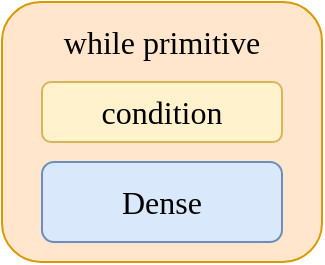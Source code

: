 <mxfile version="14.1.8" type="device"><diagram id="yW34GyrD5Bi35skzKoN0" name="第 1 页"><mxGraphModel dx="932" dy="603" grid="1" gridSize="10" guides="1" tooltips="1" connect="1" arrows="1" fold="1" page="1" pageScale="1" pageWidth="827" pageHeight="1169" math="0" shadow="0"><root><mxCell id="0"/><mxCell id="1" parent="0"/><mxCell id="JeWMK4gwpW-ILa1x44ES-1" value="" style="rounded=1;whiteSpace=wrap;html=1;fillColor=#ffe6cc;strokeColor=#d79b00;" vertex="1" parent="1"><mxGeometry x="160" y="110" width="160" height="130" as="geometry"/></mxCell><mxCell id="JeWMK4gwpW-ILa1x44ES-2" value="&lt;font face=&quot;Times New Roman&quot; style=&quot;font-size: 16px&quot;&gt;while primitive&lt;/font&gt;" style="text;html=1;strokeColor=none;fillColor=none;align=center;verticalAlign=middle;whiteSpace=wrap;rounded=0;" vertex="1" parent="1"><mxGeometry x="175" y="120" width="130" height="20" as="geometry"/></mxCell><mxCell id="JeWMK4gwpW-ILa1x44ES-3" value="&lt;font face=&quot;Times New Roman&quot; style=&quot;font-size: 16px&quot;&gt;Dense&lt;/font&gt;" style="rounded=1;whiteSpace=wrap;html=1;fillColor=#dae8fc;strokeColor=#6c8ebf;" vertex="1" parent="1"><mxGeometry x="180" y="190" width="120" height="40" as="geometry"/></mxCell><mxCell id="JeWMK4gwpW-ILa1x44ES-4" value="&lt;font style=&quot;font-size: 16px&quot; face=&quot;Times New Roman&quot;&gt;condition&lt;/font&gt;" style="rounded=1;whiteSpace=wrap;html=1;fillColor=#fff2cc;strokeColor=#d6b656;" vertex="1" parent="1"><mxGeometry x="180" y="150" width="120" height="30" as="geometry"/></mxCell></root></mxGraphModel></diagram></mxfile>